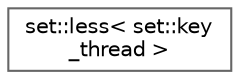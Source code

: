 digraph "类继承关系图"
{
 // LATEX_PDF_SIZE
  bgcolor="transparent";
  edge [fontname=Helvetica,fontsize=10,labelfontname=Helvetica,labelfontsize=10];
  node [fontname=Helvetica,fontsize=10,shape=box,height=0.2,width=0.4];
  rankdir="LR";
  Node0 [id="Node000000",label="set::less\< set::key\l_thread \>",height=0.2,width=0.4,color="grey40", fillcolor="white", style="filled",URL="$structset_1_1less_3_01set_1_1key__thread_01_4.html",tooltip=" "];
}
